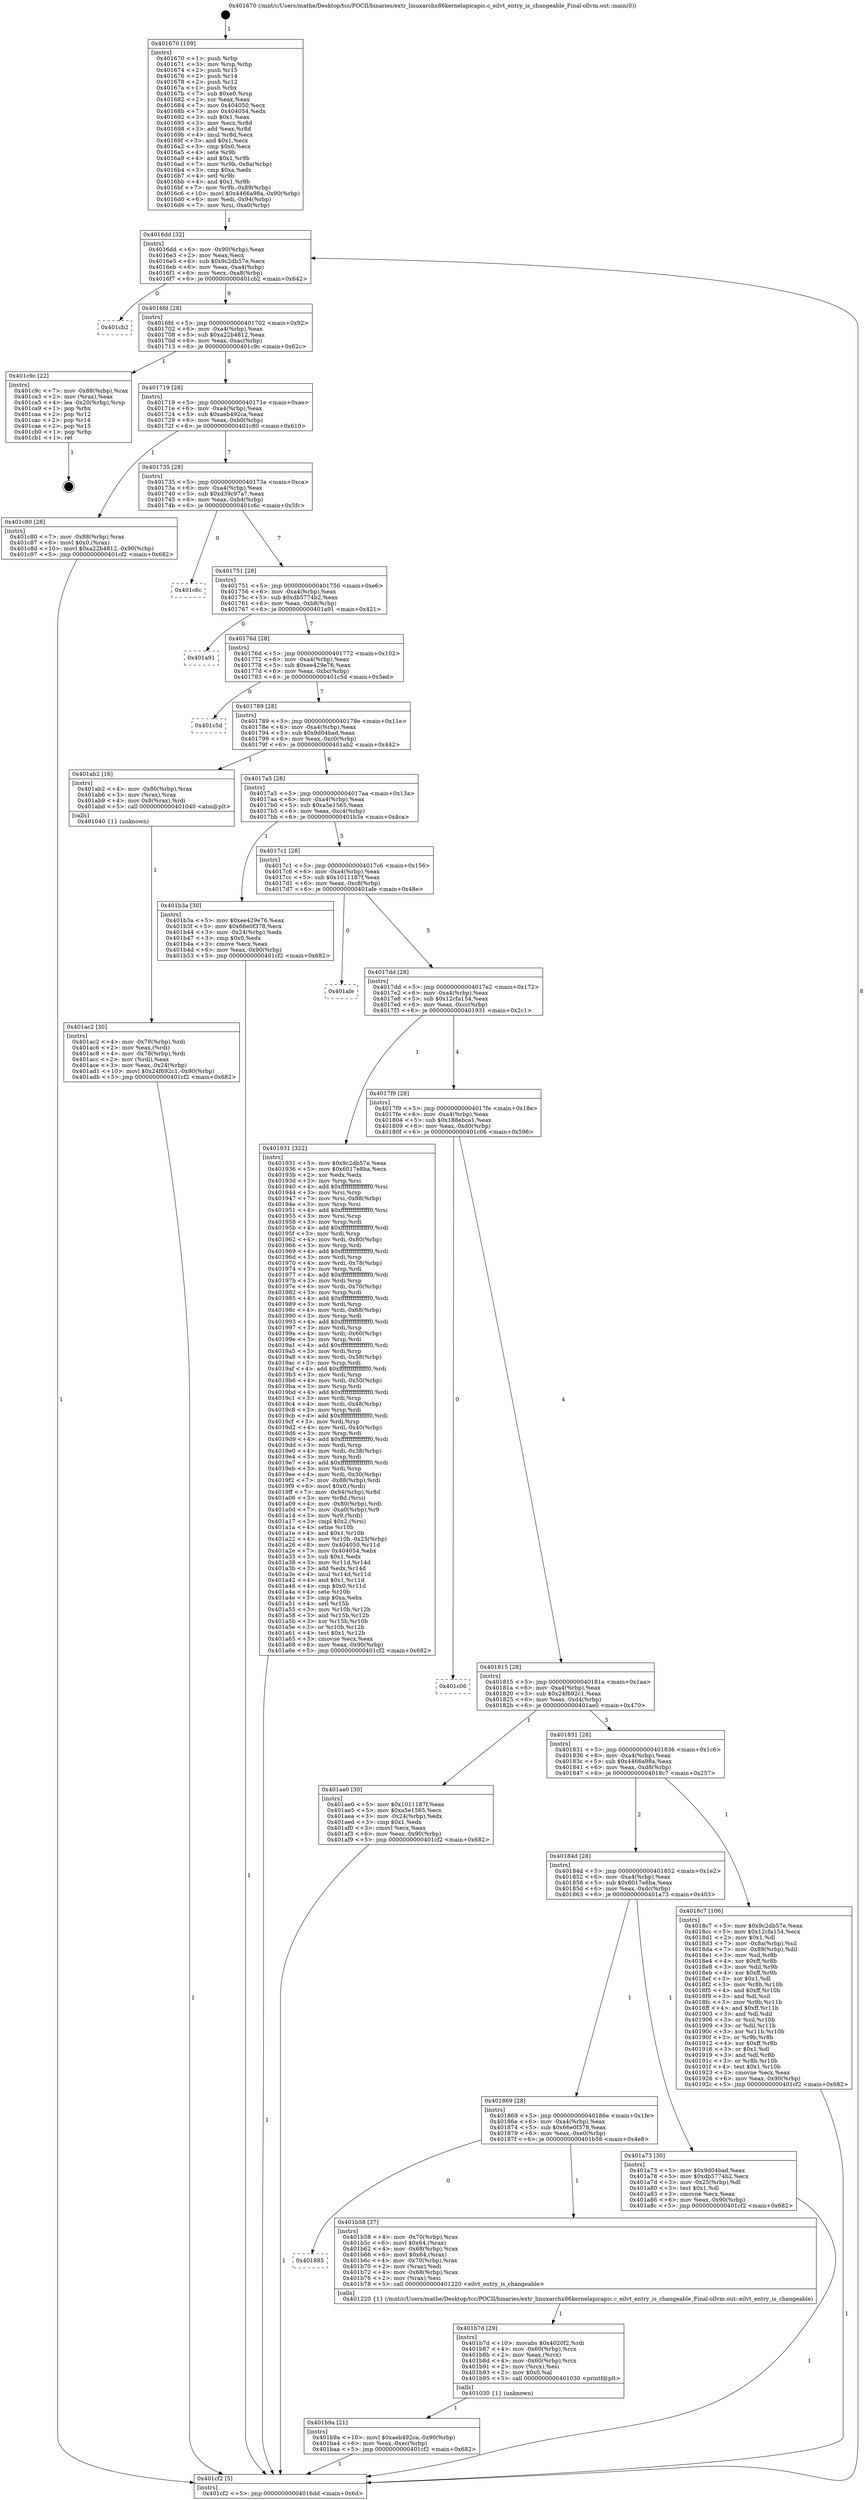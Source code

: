 digraph "0x401670" {
  label = "0x401670 (/mnt/c/Users/mathe/Desktop/tcc/POCII/binaries/extr_linuxarchx86kernelapicapic.c_eilvt_entry_is_changeable_Final-ollvm.out::main(0))"
  labelloc = "t"
  node[shape=record]

  Entry [label="",width=0.3,height=0.3,shape=circle,fillcolor=black,style=filled]
  "0x4016dd" [label="{
     0x4016dd [32]\l
     | [instrs]\l
     &nbsp;&nbsp;0x4016dd \<+6\>: mov -0x90(%rbp),%eax\l
     &nbsp;&nbsp;0x4016e3 \<+2\>: mov %eax,%ecx\l
     &nbsp;&nbsp;0x4016e5 \<+6\>: sub $0x9c2db57e,%ecx\l
     &nbsp;&nbsp;0x4016eb \<+6\>: mov %eax,-0xa4(%rbp)\l
     &nbsp;&nbsp;0x4016f1 \<+6\>: mov %ecx,-0xa8(%rbp)\l
     &nbsp;&nbsp;0x4016f7 \<+6\>: je 0000000000401cb2 \<main+0x642\>\l
  }"]
  "0x401cb2" [label="{
     0x401cb2\l
  }", style=dashed]
  "0x4016fd" [label="{
     0x4016fd [28]\l
     | [instrs]\l
     &nbsp;&nbsp;0x4016fd \<+5\>: jmp 0000000000401702 \<main+0x92\>\l
     &nbsp;&nbsp;0x401702 \<+6\>: mov -0xa4(%rbp),%eax\l
     &nbsp;&nbsp;0x401708 \<+5\>: sub $0xa22b4812,%eax\l
     &nbsp;&nbsp;0x40170d \<+6\>: mov %eax,-0xac(%rbp)\l
     &nbsp;&nbsp;0x401713 \<+6\>: je 0000000000401c9c \<main+0x62c\>\l
  }"]
  Exit [label="",width=0.3,height=0.3,shape=circle,fillcolor=black,style=filled,peripheries=2]
  "0x401c9c" [label="{
     0x401c9c [22]\l
     | [instrs]\l
     &nbsp;&nbsp;0x401c9c \<+7\>: mov -0x88(%rbp),%rax\l
     &nbsp;&nbsp;0x401ca3 \<+2\>: mov (%rax),%eax\l
     &nbsp;&nbsp;0x401ca5 \<+4\>: lea -0x20(%rbp),%rsp\l
     &nbsp;&nbsp;0x401ca9 \<+1\>: pop %rbx\l
     &nbsp;&nbsp;0x401caa \<+2\>: pop %r12\l
     &nbsp;&nbsp;0x401cac \<+2\>: pop %r14\l
     &nbsp;&nbsp;0x401cae \<+2\>: pop %r15\l
     &nbsp;&nbsp;0x401cb0 \<+1\>: pop %rbp\l
     &nbsp;&nbsp;0x401cb1 \<+1\>: ret\l
  }"]
  "0x401719" [label="{
     0x401719 [28]\l
     | [instrs]\l
     &nbsp;&nbsp;0x401719 \<+5\>: jmp 000000000040171e \<main+0xae\>\l
     &nbsp;&nbsp;0x40171e \<+6\>: mov -0xa4(%rbp),%eax\l
     &nbsp;&nbsp;0x401724 \<+5\>: sub $0xaeb492ca,%eax\l
     &nbsp;&nbsp;0x401729 \<+6\>: mov %eax,-0xb0(%rbp)\l
     &nbsp;&nbsp;0x40172f \<+6\>: je 0000000000401c80 \<main+0x610\>\l
  }"]
  "0x401b9a" [label="{
     0x401b9a [21]\l
     | [instrs]\l
     &nbsp;&nbsp;0x401b9a \<+10\>: movl $0xaeb492ca,-0x90(%rbp)\l
     &nbsp;&nbsp;0x401ba4 \<+6\>: mov %eax,-0xec(%rbp)\l
     &nbsp;&nbsp;0x401baa \<+5\>: jmp 0000000000401cf2 \<main+0x682\>\l
  }"]
  "0x401c80" [label="{
     0x401c80 [28]\l
     | [instrs]\l
     &nbsp;&nbsp;0x401c80 \<+7\>: mov -0x88(%rbp),%rax\l
     &nbsp;&nbsp;0x401c87 \<+6\>: movl $0x0,(%rax)\l
     &nbsp;&nbsp;0x401c8d \<+10\>: movl $0xa22b4812,-0x90(%rbp)\l
     &nbsp;&nbsp;0x401c97 \<+5\>: jmp 0000000000401cf2 \<main+0x682\>\l
  }"]
  "0x401735" [label="{
     0x401735 [28]\l
     | [instrs]\l
     &nbsp;&nbsp;0x401735 \<+5\>: jmp 000000000040173a \<main+0xca\>\l
     &nbsp;&nbsp;0x40173a \<+6\>: mov -0xa4(%rbp),%eax\l
     &nbsp;&nbsp;0x401740 \<+5\>: sub $0xd39c97a7,%eax\l
     &nbsp;&nbsp;0x401745 \<+6\>: mov %eax,-0xb4(%rbp)\l
     &nbsp;&nbsp;0x40174b \<+6\>: je 0000000000401c6c \<main+0x5fc\>\l
  }"]
  "0x401b7d" [label="{
     0x401b7d [29]\l
     | [instrs]\l
     &nbsp;&nbsp;0x401b7d \<+10\>: movabs $0x4020f2,%rdi\l
     &nbsp;&nbsp;0x401b87 \<+4\>: mov -0x60(%rbp),%rcx\l
     &nbsp;&nbsp;0x401b8b \<+2\>: mov %eax,(%rcx)\l
     &nbsp;&nbsp;0x401b8d \<+4\>: mov -0x60(%rbp),%rcx\l
     &nbsp;&nbsp;0x401b91 \<+2\>: mov (%rcx),%esi\l
     &nbsp;&nbsp;0x401b93 \<+2\>: mov $0x0,%al\l
     &nbsp;&nbsp;0x401b95 \<+5\>: call 0000000000401030 \<printf@plt\>\l
     | [calls]\l
     &nbsp;&nbsp;0x401030 \{1\} (unknown)\l
  }"]
  "0x401c6c" [label="{
     0x401c6c\l
  }", style=dashed]
  "0x401751" [label="{
     0x401751 [28]\l
     | [instrs]\l
     &nbsp;&nbsp;0x401751 \<+5\>: jmp 0000000000401756 \<main+0xe6\>\l
     &nbsp;&nbsp;0x401756 \<+6\>: mov -0xa4(%rbp),%eax\l
     &nbsp;&nbsp;0x40175c \<+5\>: sub $0xdb5774b2,%eax\l
     &nbsp;&nbsp;0x401761 \<+6\>: mov %eax,-0xb8(%rbp)\l
     &nbsp;&nbsp;0x401767 \<+6\>: je 0000000000401a91 \<main+0x421\>\l
  }"]
  "0x401885" [label="{
     0x401885\l
  }", style=dashed]
  "0x401a91" [label="{
     0x401a91\l
  }", style=dashed]
  "0x40176d" [label="{
     0x40176d [28]\l
     | [instrs]\l
     &nbsp;&nbsp;0x40176d \<+5\>: jmp 0000000000401772 \<main+0x102\>\l
     &nbsp;&nbsp;0x401772 \<+6\>: mov -0xa4(%rbp),%eax\l
     &nbsp;&nbsp;0x401778 \<+5\>: sub $0xee429e76,%eax\l
     &nbsp;&nbsp;0x40177d \<+6\>: mov %eax,-0xbc(%rbp)\l
     &nbsp;&nbsp;0x401783 \<+6\>: je 0000000000401c5d \<main+0x5ed\>\l
  }"]
  "0x401b58" [label="{
     0x401b58 [37]\l
     | [instrs]\l
     &nbsp;&nbsp;0x401b58 \<+4\>: mov -0x70(%rbp),%rax\l
     &nbsp;&nbsp;0x401b5c \<+6\>: movl $0x64,(%rax)\l
     &nbsp;&nbsp;0x401b62 \<+4\>: mov -0x68(%rbp),%rax\l
     &nbsp;&nbsp;0x401b66 \<+6\>: movl $0x64,(%rax)\l
     &nbsp;&nbsp;0x401b6c \<+4\>: mov -0x70(%rbp),%rax\l
     &nbsp;&nbsp;0x401b70 \<+2\>: mov (%rax),%edi\l
     &nbsp;&nbsp;0x401b72 \<+4\>: mov -0x68(%rbp),%rax\l
     &nbsp;&nbsp;0x401b76 \<+2\>: mov (%rax),%esi\l
     &nbsp;&nbsp;0x401b78 \<+5\>: call 0000000000401220 \<eilvt_entry_is_changeable\>\l
     | [calls]\l
     &nbsp;&nbsp;0x401220 \{1\} (/mnt/c/Users/mathe/Desktop/tcc/POCII/binaries/extr_linuxarchx86kernelapicapic.c_eilvt_entry_is_changeable_Final-ollvm.out::eilvt_entry_is_changeable)\l
  }"]
  "0x401c5d" [label="{
     0x401c5d\l
  }", style=dashed]
  "0x401789" [label="{
     0x401789 [28]\l
     | [instrs]\l
     &nbsp;&nbsp;0x401789 \<+5\>: jmp 000000000040178e \<main+0x11e\>\l
     &nbsp;&nbsp;0x40178e \<+6\>: mov -0xa4(%rbp),%eax\l
     &nbsp;&nbsp;0x401794 \<+5\>: sub $0x9d04bad,%eax\l
     &nbsp;&nbsp;0x401799 \<+6\>: mov %eax,-0xc0(%rbp)\l
     &nbsp;&nbsp;0x40179f \<+6\>: je 0000000000401ab2 \<main+0x442\>\l
  }"]
  "0x401ac2" [label="{
     0x401ac2 [30]\l
     | [instrs]\l
     &nbsp;&nbsp;0x401ac2 \<+4\>: mov -0x78(%rbp),%rdi\l
     &nbsp;&nbsp;0x401ac6 \<+2\>: mov %eax,(%rdi)\l
     &nbsp;&nbsp;0x401ac8 \<+4\>: mov -0x78(%rbp),%rdi\l
     &nbsp;&nbsp;0x401acc \<+2\>: mov (%rdi),%eax\l
     &nbsp;&nbsp;0x401ace \<+3\>: mov %eax,-0x24(%rbp)\l
     &nbsp;&nbsp;0x401ad1 \<+10\>: movl $0x24f692c1,-0x90(%rbp)\l
     &nbsp;&nbsp;0x401adb \<+5\>: jmp 0000000000401cf2 \<main+0x682\>\l
  }"]
  "0x401ab2" [label="{
     0x401ab2 [16]\l
     | [instrs]\l
     &nbsp;&nbsp;0x401ab2 \<+4\>: mov -0x80(%rbp),%rax\l
     &nbsp;&nbsp;0x401ab6 \<+3\>: mov (%rax),%rax\l
     &nbsp;&nbsp;0x401ab9 \<+4\>: mov 0x8(%rax),%rdi\l
     &nbsp;&nbsp;0x401abd \<+5\>: call 0000000000401040 \<atoi@plt\>\l
     | [calls]\l
     &nbsp;&nbsp;0x401040 \{1\} (unknown)\l
  }"]
  "0x4017a5" [label="{
     0x4017a5 [28]\l
     | [instrs]\l
     &nbsp;&nbsp;0x4017a5 \<+5\>: jmp 00000000004017aa \<main+0x13a\>\l
     &nbsp;&nbsp;0x4017aa \<+6\>: mov -0xa4(%rbp),%eax\l
     &nbsp;&nbsp;0x4017b0 \<+5\>: sub $0xa5e1565,%eax\l
     &nbsp;&nbsp;0x4017b5 \<+6\>: mov %eax,-0xc4(%rbp)\l
     &nbsp;&nbsp;0x4017bb \<+6\>: je 0000000000401b3a \<main+0x4ca\>\l
  }"]
  "0x401869" [label="{
     0x401869 [28]\l
     | [instrs]\l
     &nbsp;&nbsp;0x401869 \<+5\>: jmp 000000000040186e \<main+0x1fe\>\l
     &nbsp;&nbsp;0x40186e \<+6\>: mov -0xa4(%rbp),%eax\l
     &nbsp;&nbsp;0x401874 \<+5\>: sub $0x66e0f378,%eax\l
     &nbsp;&nbsp;0x401879 \<+6\>: mov %eax,-0xe0(%rbp)\l
     &nbsp;&nbsp;0x40187f \<+6\>: je 0000000000401b58 \<main+0x4e8\>\l
  }"]
  "0x401b3a" [label="{
     0x401b3a [30]\l
     | [instrs]\l
     &nbsp;&nbsp;0x401b3a \<+5\>: mov $0xee429e76,%eax\l
     &nbsp;&nbsp;0x401b3f \<+5\>: mov $0x66e0f378,%ecx\l
     &nbsp;&nbsp;0x401b44 \<+3\>: mov -0x24(%rbp),%edx\l
     &nbsp;&nbsp;0x401b47 \<+3\>: cmp $0x0,%edx\l
     &nbsp;&nbsp;0x401b4a \<+3\>: cmove %ecx,%eax\l
     &nbsp;&nbsp;0x401b4d \<+6\>: mov %eax,-0x90(%rbp)\l
     &nbsp;&nbsp;0x401b53 \<+5\>: jmp 0000000000401cf2 \<main+0x682\>\l
  }"]
  "0x4017c1" [label="{
     0x4017c1 [28]\l
     | [instrs]\l
     &nbsp;&nbsp;0x4017c1 \<+5\>: jmp 00000000004017c6 \<main+0x156\>\l
     &nbsp;&nbsp;0x4017c6 \<+6\>: mov -0xa4(%rbp),%eax\l
     &nbsp;&nbsp;0x4017cc \<+5\>: sub $0x1011187f,%eax\l
     &nbsp;&nbsp;0x4017d1 \<+6\>: mov %eax,-0xc8(%rbp)\l
     &nbsp;&nbsp;0x4017d7 \<+6\>: je 0000000000401afe \<main+0x48e\>\l
  }"]
  "0x401a73" [label="{
     0x401a73 [30]\l
     | [instrs]\l
     &nbsp;&nbsp;0x401a73 \<+5\>: mov $0x9d04bad,%eax\l
     &nbsp;&nbsp;0x401a78 \<+5\>: mov $0xdb5774b2,%ecx\l
     &nbsp;&nbsp;0x401a7d \<+3\>: mov -0x25(%rbp),%dl\l
     &nbsp;&nbsp;0x401a80 \<+3\>: test $0x1,%dl\l
     &nbsp;&nbsp;0x401a83 \<+3\>: cmovne %ecx,%eax\l
     &nbsp;&nbsp;0x401a86 \<+6\>: mov %eax,-0x90(%rbp)\l
     &nbsp;&nbsp;0x401a8c \<+5\>: jmp 0000000000401cf2 \<main+0x682\>\l
  }"]
  "0x401afe" [label="{
     0x401afe\l
  }", style=dashed]
  "0x4017dd" [label="{
     0x4017dd [28]\l
     | [instrs]\l
     &nbsp;&nbsp;0x4017dd \<+5\>: jmp 00000000004017e2 \<main+0x172\>\l
     &nbsp;&nbsp;0x4017e2 \<+6\>: mov -0xa4(%rbp),%eax\l
     &nbsp;&nbsp;0x4017e8 \<+5\>: sub $0x12cfa154,%eax\l
     &nbsp;&nbsp;0x4017ed \<+6\>: mov %eax,-0xcc(%rbp)\l
     &nbsp;&nbsp;0x4017f3 \<+6\>: je 0000000000401931 \<main+0x2c1\>\l
  }"]
  "0x401670" [label="{
     0x401670 [109]\l
     | [instrs]\l
     &nbsp;&nbsp;0x401670 \<+1\>: push %rbp\l
     &nbsp;&nbsp;0x401671 \<+3\>: mov %rsp,%rbp\l
     &nbsp;&nbsp;0x401674 \<+2\>: push %r15\l
     &nbsp;&nbsp;0x401676 \<+2\>: push %r14\l
     &nbsp;&nbsp;0x401678 \<+2\>: push %r12\l
     &nbsp;&nbsp;0x40167a \<+1\>: push %rbx\l
     &nbsp;&nbsp;0x40167b \<+7\>: sub $0xe0,%rsp\l
     &nbsp;&nbsp;0x401682 \<+2\>: xor %eax,%eax\l
     &nbsp;&nbsp;0x401684 \<+7\>: mov 0x404050,%ecx\l
     &nbsp;&nbsp;0x40168b \<+7\>: mov 0x404054,%edx\l
     &nbsp;&nbsp;0x401692 \<+3\>: sub $0x1,%eax\l
     &nbsp;&nbsp;0x401695 \<+3\>: mov %ecx,%r8d\l
     &nbsp;&nbsp;0x401698 \<+3\>: add %eax,%r8d\l
     &nbsp;&nbsp;0x40169b \<+4\>: imul %r8d,%ecx\l
     &nbsp;&nbsp;0x40169f \<+3\>: and $0x1,%ecx\l
     &nbsp;&nbsp;0x4016a2 \<+3\>: cmp $0x0,%ecx\l
     &nbsp;&nbsp;0x4016a5 \<+4\>: sete %r9b\l
     &nbsp;&nbsp;0x4016a9 \<+4\>: and $0x1,%r9b\l
     &nbsp;&nbsp;0x4016ad \<+7\>: mov %r9b,-0x8a(%rbp)\l
     &nbsp;&nbsp;0x4016b4 \<+3\>: cmp $0xa,%edx\l
     &nbsp;&nbsp;0x4016b7 \<+4\>: setl %r9b\l
     &nbsp;&nbsp;0x4016bb \<+4\>: and $0x1,%r9b\l
     &nbsp;&nbsp;0x4016bf \<+7\>: mov %r9b,-0x89(%rbp)\l
     &nbsp;&nbsp;0x4016c6 \<+10\>: movl $0x4466a98a,-0x90(%rbp)\l
     &nbsp;&nbsp;0x4016d0 \<+6\>: mov %edi,-0x94(%rbp)\l
     &nbsp;&nbsp;0x4016d6 \<+7\>: mov %rsi,-0xa0(%rbp)\l
  }"]
  "0x401931" [label="{
     0x401931 [322]\l
     | [instrs]\l
     &nbsp;&nbsp;0x401931 \<+5\>: mov $0x9c2db57e,%eax\l
     &nbsp;&nbsp;0x401936 \<+5\>: mov $0x6017e8ba,%ecx\l
     &nbsp;&nbsp;0x40193b \<+2\>: xor %edx,%edx\l
     &nbsp;&nbsp;0x40193d \<+3\>: mov %rsp,%rsi\l
     &nbsp;&nbsp;0x401940 \<+4\>: add $0xfffffffffffffff0,%rsi\l
     &nbsp;&nbsp;0x401944 \<+3\>: mov %rsi,%rsp\l
     &nbsp;&nbsp;0x401947 \<+7\>: mov %rsi,-0x88(%rbp)\l
     &nbsp;&nbsp;0x40194e \<+3\>: mov %rsp,%rsi\l
     &nbsp;&nbsp;0x401951 \<+4\>: add $0xfffffffffffffff0,%rsi\l
     &nbsp;&nbsp;0x401955 \<+3\>: mov %rsi,%rsp\l
     &nbsp;&nbsp;0x401958 \<+3\>: mov %rsp,%rdi\l
     &nbsp;&nbsp;0x40195b \<+4\>: add $0xfffffffffffffff0,%rdi\l
     &nbsp;&nbsp;0x40195f \<+3\>: mov %rdi,%rsp\l
     &nbsp;&nbsp;0x401962 \<+4\>: mov %rdi,-0x80(%rbp)\l
     &nbsp;&nbsp;0x401966 \<+3\>: mov %rsp,%rdi\l
     &nbsp;&nbsp;0x401969 \<+4\>: add $0xfffffffffffffff0,%rdi\l
     &nbsp;&nbsp;0x40196d \<+3\>: mov %rdi,%rsp\l
     &nbsp;&nbsp;0x401970 \<+4\>: mov %rdi,-0x78(%rbp)\l
     &nbsp;&nbsp;0x401974 \<+3\>: mov %rsp,%rdi\l
     &nbsp;&nbsp;0x401977 \<+4\>: add $0xfffffffffffffff0,%rdi\l
     &nbsp;&nbsp;0x40197b \<+3\>: mov %rdi,%rsp\l
     &nbsp;&nbsp;0x40197e \<+4\>: mov %rdi,-0x70(%rbp)\l
     &nbsp;&nbsp;0x401982 \<+3\>: mov %rsp,%rdi\l
     &nbsp;&nbsp;0x401985 \<+4\>: add $0xfffffffffffffff0,%rdi\l
     &nbsp;&nbsp;0x401989 \<+3\>: mov %rdi,%rsp\l
     &nbsp;&nbsp;0x40198c \<+4\>: mov %rdi,-0x68(%rbp)\l
     &nbsp;&nbsp;0x401990 \<+3\>: mov %rsp,%rdi\l
     &nbsp;&nbsp;0x401993 \<+4\>: add $0xfffffffffffffff0,%rdi\l
     &nbsp;&nbsp;0x401997 \<+3\>: mov %rdi,%rsp\l
     &nbsp;&nbsp;0x40199a \<+4\>: mov %rdi,-0x60(%rbp)\l
     &nbsp;&nbsp;0x40199e \<+3\>: mov %rsp,%rdi\l
     &nbsp;&nbsp;0x4019a1 \<+4\>: add $0xfffffffffffffff0,%rdi\l
     &nbsp;&nbsp;0x4019a5 \<+3\>: mov %rdi,%rsp\l
     &nbsp;&nbsp;0x4019a8 \<+4\>: mov %rdi,-0x58(%rbp)\l
     &nbsp;&nbsp;0x4019ac \<+3\>: mov %rsp,%rdi\l
     &nbsp;&nbsp;0x4019af \<+4\>: add $0xfffffffffffffff0,%rdi\l
     &nbsp;&nbsp;0x4019b3 \<+3\>: mov %rdi,%rsp\l
     &nbsp;&nbsp;0x4019b6 \<+4\>: mov %rdi,-0x50(%rbp)\l
     &nbsp;&nbsp;0x4019ba \<+3\>: mov %rsp,%rdi\l
     &nbsp;&nbsp;0x4019bd \<+4\>: add $0xfffffffffffffff0,%rdi\l
     &nbsp;&nbsp;0x4019c1 \<+3\>: mov %rdi,%rsp\l
     &nbsp;&nbsp;0x4019c4 \<+4\>: mov %rdi,-0x48(%rbp)\l
     &nbsp;&nbsp;0x4019c8 \<+3\>: mov %rsp,%rdi\l
     &nbsp;&nbsp;0x4019cb \<+4\>: add $0xfffffffffffffff0,%rdi\l
     &nbsp;&nbsp;0x4019cf \<+3\>: mov %rdi,%rsp\l
     &nbsp;&nbsp;0x4019d2 \<+4\>: mov %rdi,-0x40(%rbp)\l
     &nbsp;&nbsp;0x4019d6 \<+3\>: mov %rsp,%rdi\l
     &nbsp;&nbsp;0x4019d9 \<+4\>: add $0xfffffffffffffff0,%rdi\l
     &nbsp;&nbsp;0x4019dd \<+3\>: mov %rdi,%rsp\l
     &nbsp;&nbsp;0x4019e0 \<+4\>: mov %rdi,-0x38(%rbp)\l
     &nbsp;&nbsp;0x4019e4 \<+3\>: mov %rsp,%rdi\l
     &nbsp;&nbsp;0x4019e7 \<+4\>: add $0xfffffffffffffff0,%rdi\l
     &nbsp;&nbsp;0x4019eb \<+3\>: mov %rdi,%rsp\l
     &nbsp;&nbsp;0x4019ee \<+4\>: mov %rdi,-0x30(%rbp)\l
     &nbsp;&nbsp;0x4019f2 \<+7\>: mov -0x88(%rbp),%rdi\l
     &nbsp;&nbsp;0x4019f9 \<+6\>: movl $0x0,(%rdi)\l
     &nbsp;&nbsp;0x4019ff \<+7\>: mov -0x94(%rbp),%r8d\l
     &nbsp;&nbsp;0x401a06 \<+3\>: mov %r8d,(%rsi)\l
     &nbsp;&nbsp;0x401a09 \<+4\>: mov -0x80(%rbp),%rdi\l
     &nbsp;&nbsp;0x401a0d \<+7\>: mov -0xa0(%rbp),%r9\l
     &nbsp;&nbsp;0x401a14 \<+3\>: mov %r9,(%rdi)\l
     &nbsp;&nbsp;0x401a17 \<+3\>: cmpl $0x2,(%rsi)\l
     &nbsp;&nbsp;0x401a1a \<+4\>: setne %r10b\l
     &nbsp;&nbsp;0x401a1e \<+4\>: and $0x1,%r10b\l
     &nbsp;&nbsp;0x401a22 \<+4\>: mov %r10b,-0x25(%rbp)\l
     &nbsp;&nbsp;0x401a26 \<+8\>: mov 0x404050,%r11d\l
     &nbsp;&nbsp;0x401a2e \<+7\>: mov 0x404054,%ebx\l
     &nbsp;&nbsp;0x401a35 \<+3\>: sub $0x1,%edx\l
     &nbsp;&nbsp;0x401a38 \<+3\>: mov %r11d,%r14d\l
     &nbsp;&nbsp;0x401a3b \<+3\>: add %edx,%r14d\l
     &nbsp;&nbsp;0x401a3e \<+4\>: imul %r14d,%r11d\l
     &nbsp;&nbsp;0x401a42 \<+4\>: and $0x1,%r11d\l
     &nbsp;&nbsp;0x401a46 \<+4\>: cmp $0x0,%r11d\l
     &nbsp;&nbsp;0x401a4a \<+4\>: sete %r10b\l
     &nbsp;&nbsp;0x401a4e \<+3\>: cmp $0xa,%ebx\l
     &nbsp;&nbsp;0x401a51 \<+4\>: setl %r15b\l
     &nbsp;&nbsp;0x401a55 \<+3\>: mov %r10b,%r12b\l
     &nbsp;&nbsp;0x401a58 \<+3\>: and %r15b,%r12b\l
     &nbsp;&nbsp;0x401a5b \<+3\>: xor %r15b,%r10b\l
     &nbsp;&nbsp;0x401a5e \<+3\>: or %r10b,%r12b\l
     &nbsp;&nbsp;0x401a61 \<+4\>: test $0x1,%r12b\l
     &nbsp;&nbsp;0x401a65 \<+3\>: cmovne %ecx,%eax\l
     &nbsp;&nbsp;0x401a68 \<+6\>: mov %eax,-0x90(%rbp)\l
     &nbsp;&nbsp;0x401a6e \<+5\>: jmp 0000000000401cf2 \<main+0x682\>\l
  }"]
  "0x4017f9" [label="{
     0x4017f9 [28]\l
     | [instrs]\l
     &nbsp;&nbsp;0x4017f9 \<+5\>: jmp 00000000004017fe \<main+0x18e\>\l
     &nbsp;&nbsp;0x4017fe \<+6\>: mov -0xa4(%rbp),%eax\l
     &nbsp;&nbsp;0x401804 \<+5\>: sub $0x188ebca1,%eax\l
     &nbsp;&nbsp;0x401809 \<+6\>: mov %eax,-0xd0(%rbp)\l
     &nbsp;&nbsp;0x40180f \<+6\>: je 0000000000401c06 \<main+0x596\>\l
  }"]
  "0x401cf2" [label="{
     0x401cf2 [5]\l
     | [instrs]\l
     &nbsp;&nbsp;0x401cf2 \<+5\>: jmp 00000000004016dd \<main+0x6d\>\l
  }"]
  "0x401c06" [label="{
     0x401c06\l
  }", style=dashed]
  "0x401815" [label="{
     0x401815 [28]\l
     | [instrs]\l
     &nbsp;&nbsp;0x401815 \<+5\>: jmp 000000000040181a \<main+0x1aa\>\l
     &nbsp;&nbsp;0x40181a \<+6\>: mov -0xa4(%rbp),%eax\l
     &nbsp;&nbsp;0x401820 \<+5\>: sub $0x24f692c1,%eax\l
     &nbsp;&nbsp;0x401825 \<+6\>: mov %eax,-0xd4(%rbp)\l
     &nbsp;&nbsp;0x40182b \<+6\>: je 0000000000401ae0 \<main+0x470\>\l
  }"]
  "0x40184d" [label="{
     0x40184d [28]\l
     | [instrs]\l
     &nbsp;&nbsp;0x40184d \<+5\>: jmp 0000000000401852 \<main+0x1e2\>\l
     &nbsp;&nbsp;0x401852 \<+6\>: mov -0xa4(%rbp),%eax\l
     &nbsp;&nbsp;0x401858 \<+5\>: sub $0x6017e8ba,%eax\l
     &nbsp;&nbsp;0x40185d \<+6\>: mov %eax,-0xdc(%rbp)\l
     &nbsp;&nbsp;0x401863 \<+6\>: je 0000000000401a73 \<main+0x403\>\l
  }"]
  "0x401ae0" [label="{
     0x401ae0 [30]\l
     | [instrs]\l
     &nbsp;&nbsp;0x401ae0 \<+5\>: mov $0x1011187f,%eax\l
     &nbsp;&nbsp;0x401ae5 \<+5\>: mov $0xa5e1565,%ecx\l
     &nbsp;&nbsp;0x401aea \<+3\>: mov -0x24(%rbp),%edx\l
     &nbsp;&nbsp;0x401aed \<+3\>: cmp $0x1,%edx\l
     &nbsp;&nbsp;0x401af0 \<+3\>: cmovl %ecx,%eax\l
     &nbsp;&nbsp;0x401af3 \<+6\>: mov %eax,-0x90(%rbp)\l
     &nbsp;&nbsp;0x401af9 \<+5\>: jmp 0000000000401cf2 \<main+0x682\>\l
  }"]
  "0x401831" [label="{
     0x401831 [28]\l
     | [instrs]\l
     &nbsp;&nbsp;0x401831 \<+5\>: jmp 0000000000401836 \<main+0x1c6\>\l
     &nbsp;&nbsp;0x401836 \<+6\>: mov -0xa4(%rbp),%eax\l
     &nbsp;&nbsp;0x40183c \<+5\>: sub $0x4466a98a,%eax\l
     &nbsp;&nbsp;0x401841 \<+6\>: mov %eax,-0xd8(%rbp)\l
     &nbsp;&nbsp;0x401847 \<+6\>: je 00000000004018c7 \<main+0x257\>\l
  }"]
  "0x4018c7" [label="{
     0x4018c7 [106]\l
     | [instrs]\l
     &nbsp;&nbsp;0x4018c7 \<+5\>: mov $0x9c2db57e,%eax\l
     &nbsp;&nbsp;0x4018cc \<+5\>: mov $0x12cfa154,%ecx\l
     &nbsp;&nbsp;0x4018d1 \<+2\>: mov $0x1,%dl\l
     &nbsp;&nbsp;0x4018d3 \<+7\>: mov -0x8a(%rbp),%sil\l
     &nbsp;&nbsp;0x4018da \<+7\>: mov -0x89(%rbp),%dil\l
     &nbsp;&nbsp;0x4018e1 \<+3\>: mov %sil,%r8b\l
     &nbsp;&nbsp;0x4018e4 \<+4\>: xor $0xff,%r8b\l
     &nbsp;&nbsp;0x4018e8 \<+3\>: mov %dil,%r9b\l
     &nbsp;&nbsp;0x4018eb \<+4\>: xor $0xff,%r9b\l
     &nbsp;&nbsp;0x4018ef \<+3\>: xor $0x1,%dl\l
     &nbsp;&nbsp;0x4018f2 \<+3\>: mov %r8b,%r10b\l
     &nbsp;&nbsp;0x4018f5 \<+4\>: and $0xff,%r10b\l
     &nbsp;&nbsp;0x4018f9 \<+3\>: and %dl,%sil\l
     &nbsp;&nbsp;0x4018fc \<+3\>: mov %r9b,%r11b\l
     &nbsp;&nbsp;0x4018ff \<+4\>: and $0xff,%r11b\l
     &nbsp;&nbsp;0x401903 \<+3\>: and %dl,%dil\l
     &nbsp;&nbsp;0x401906 \<+3\>: or %sil,%r10b\l
     &nbsp;&nbsp;0x401909 \<+3\>: or %dil,%r11b\l
     &nbsp;&nbsp;0x40190c \<+3\>: xor %r11b,%r10b\l
     &nbsp;&nbsp;0x40190f \<+3\>: or %r9b,%r8b\l
     &nbsp;&nbsp;0x401912 \<+4\>: xor $0xff,%r8b\l
     &nbsp;&nbsp;0x401916 \<+3\>: or $0x1,%dl\l
     &nbsp;&nbsp;0x401919 \<+3\>: and %dl,%r8b\l
     &nbsp;&nbsp;0x40191c \<+3\>: or %r8b,%r10b\l
     &nbsp;&nbsp;0x40191f \<+4\>: test $0x1,%r10b\l
     &nbsp;&nbsp;0x401923 \<+3\>: cmovne %ecx,%eax\l
     &nbsp;&nbsp;0x401926 \<+6\>: mov %eax,-0x90(%rbp)\l
     &nbsp;&nbsp;0x40192c \<+5\>: jmp 0000000000401cf2 \<main+0x682\>\l
  }"]
  Entry -> "0x401670" [label=" 1"]
  "0x4016dd" -> "0x401cb2" [label=" 0"]
  "0x4016dd" -> "0x4016fd" [label=" 9"]
  "0x401c9c" -> Exit [label=" 1"]
  "0x4016fd" -> "0x401c9c" [label=" 1"]
  "0x4016fd" -> "0x401719" [label=" 8"]
  "0x401c80" -> "0x401cf2" [label=" 1"]
  "0x401719" -> "0x401c80" [label=" 1"]
  "0x401719" -> "0x401735" [label=" 7"]
  "0x401b9a" -> "0x401cf2" [label=" 1"]
  "0x401735" -> "0x401c6c" [label=" 0"]
  "0x401735" -> "0x401751" [label=" 7"]
  "0x401b7d" -> "0x401b9a" [label=" 1"]
  "0x401751" -> "0x401a91" [label=" 0"]
  "0x401751" -> "0x40176d" [label=" 7"]
  "0x401b58" -> "0x401b7d" [label=" 1"]
  "0x40176d" -> "0x401c5d" [label=" 0"]
  "0x40176d" -> "0x401789" [label=" 7"]
  "0x401869" -> "0x401885" [label=" 0"]
  "0x401789" -> "0x401ab2" [label=" 1"]
  "0x401789" -> "0x4017a5" [label=" 6"]
  "0x401869" -> "0x401b58" [label=" 1"]
  "0x4017a5" -> "0x401b3a" [label=" 1"]
  "0x4017a5" -> "0x4017c1" [label=" 5"]
  "0x401b3a" -> "0x401cf2" [label=" 1"]
  "0x4017c1" -> "0x401afe" [label=" 0"]
  "0x4017c1" -> "0x4017dd" [label=" 5"]
  "0x401ae0" -> "0x401cf2" [label=" 1"]
  "0x4017dd" -> "0x401931" [label=" 1"]
  "0x4017dd" -> "0x4017f9" [label=" 4"]
  "0x401a73" -> "0x401cf2" [label=" 1"]
  "0x4017f9" -> "0x401c06" [label=" 0"]
  "0x4017f9" -> "0x401815" [label=" 4"]
  "0x40184d" -> "0x401869" [label=" 1"]
  "0x401815" -> "0x401ae0" [label=" 1"]
  "0x401815" -> "0x401831" [label=" 3"]
  "0x40184d" -> "0x401a73" [label=" 1"]
  "0x401831" -> "0x4018c7" [label=" 1"]
  "0x401831" -> "0x40184d" [label=" 2"]
  "0x4018c7" -> "0x401cf2" [label=" 1"]
  "0x401670" -> "0x4016dd" [label=" 1"]
  "0x401cf2" -> "0x4016dd" [label=" 8"]
  "0x401ab2" -> "0x401ac2" [label=" 1"]
  "0x401931" -> "0x401cf2" [label=" 1"]
  "0x401ac2" -> "0x401cf2" [label=" 1"]
}
